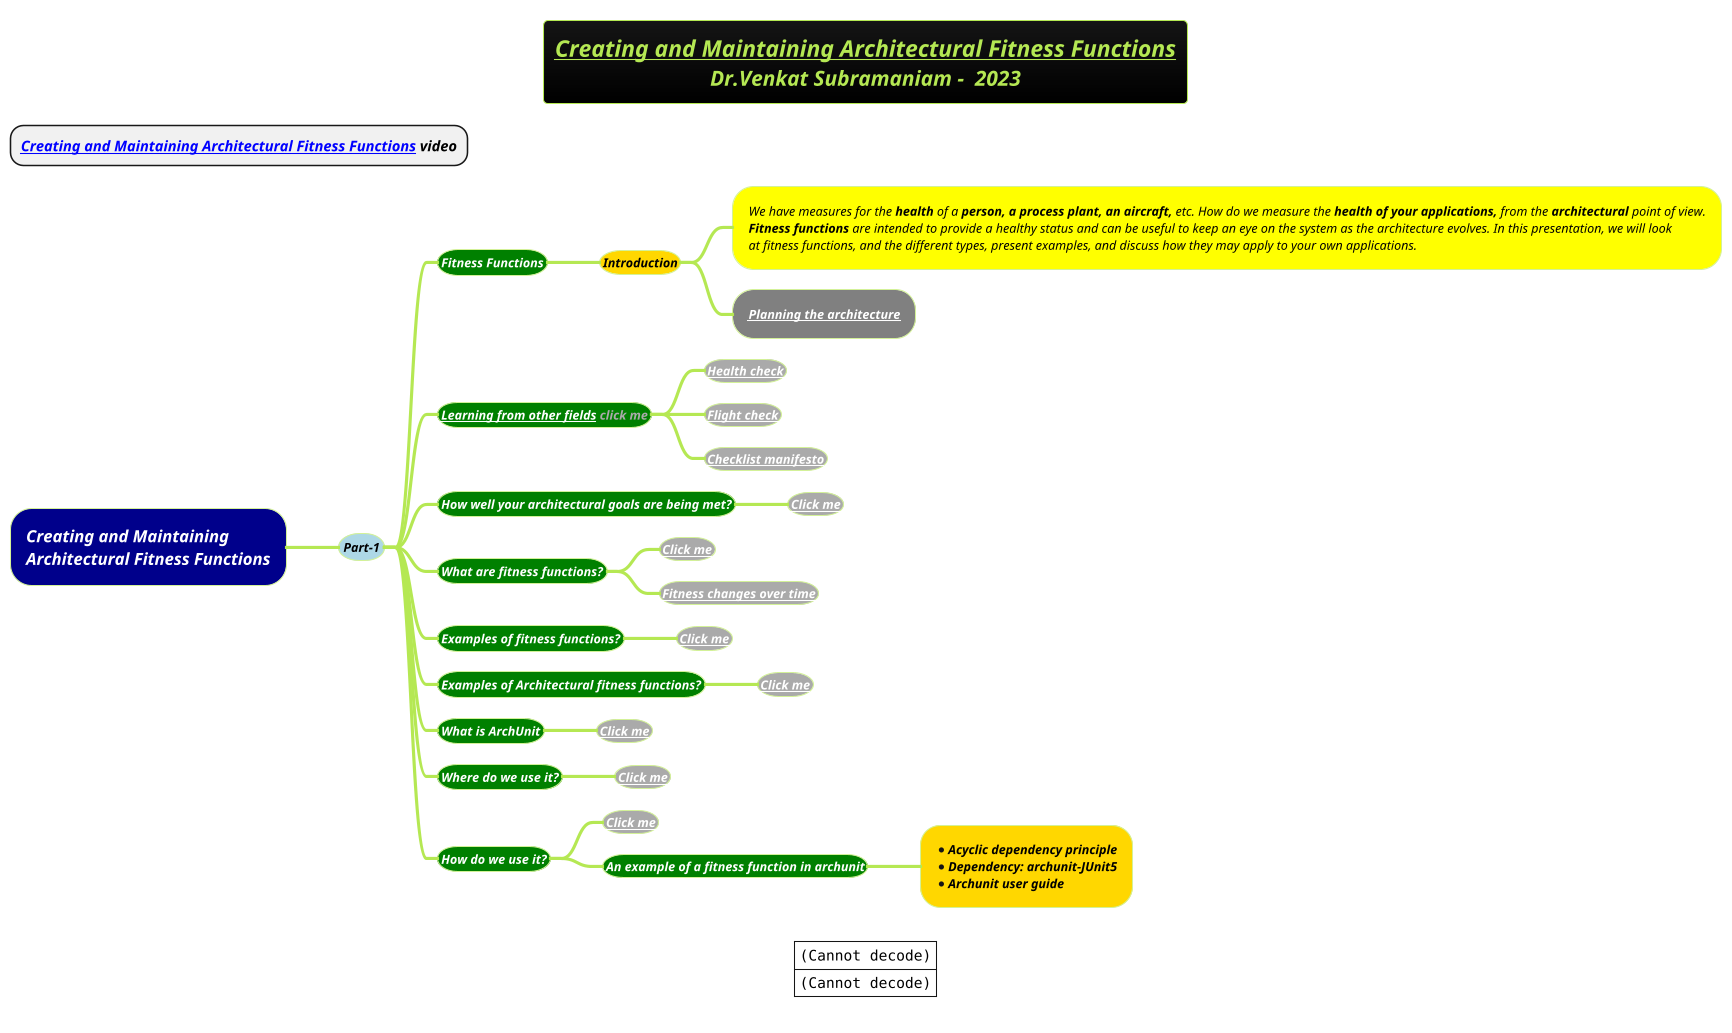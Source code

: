 @startmindmap
title =<i><b><u><size:18>Creating and Maintaining Architectural Fitness Functions\n<i>Dr.Venkat Subramaniam -  2023
caption |<img:images/img_771.png>|\n|<img:images-reuseable/43-evolution-and-birth-of-new-platforms.png>|
* <b><i>[[https://www.youtube.com/watch?v=Ifx__V6O5bg&t=827s&ab_channel=DeveloperSummit Creating and Maintaining Architectural Fitness Functions]] video
!theme hacker

*[#darkblue] <color:white><i>Creating and Maintaining \n<color:white><i>Architectural Fitness Functions
**[#lightblue] <i><color #black><size:12>Part-1
***[#green] <i><color #white><size:12><b>Fitness Functions
****[#gold] <i><color #black><size:12><b>Introduction
*****[#yellow]:<i><color #black><size:12>We have measures for the **health** of a **person, a process plant, an aircraft,** etc. How do we measure the **health of your applications,** from the **architectural** point of view.
<i><color #black><size:12>**Fitness functions** are intended to provide a healthy status and can be useful to keep an eye on the system as the architecture evolves. In this presentation, we will look
<i><color #black><size:12>at fitness functions, and the different types, present examples, and discuss how they may apply to your own applications.;
*****[#grey] <i><color #black><size:12><b>[[docs/3-programming-languages/Venkat-Subramaniam/Head-First-Architecture.puml Planning the architecture]]
***[#green] <i><color #a><size:12><b>[[docs/3-programming-languages/Venkat-Subramaniam/images/img_868.png Learning from other fields]] click me
****[#a] <i><color #white><size:12><b>[[docs/3-programming-languages/Venkat-Subramaniam/images/img_869.png Health check]]
****[#a] <i><color #white><size:12><b>[[docs/3-programming-languages/Venkat-Subramaniam/images/img_870.png Flight check]]
****[#a] <i><color #white><size:12><b>[[docs/3-programming-languages/Venkat-Subramaniam/images/img_871.png Checklist manifesto]]
***[#green] <i><color #white><size:12><b>How well your architectural goals are being met?
****[#a] <i><color #white><size:12><b>[[docs/3-programming-languages/Venkat-Subramaniam/images/img_872.png Click me]]
***[#green] <i><color #white><size:12><b>What are fitness functions?
****[#a] <i><color #white><size:12><b>[[docs/3-programming-languages/Venkat-Subramaniam/images/img_873.png Click me]]
****[#a] <i><color #white><size:12><b>[[docs/3-programming-languages/Venkat-Subramaniam/images/img_879.png Fitness changes over time]]
***[#green] <i><color #white><size:12><b>Examples of fitness functions?
****[#a] <i><color #white><size:12><b>[[docs/3-programming-languages/Venkat-Subramaniam/images/img_874.png Click me]]
***[#green] <i><color #white><size:12><b>Examples of Architectural fitness functions?
****[#a] <i><color #white><size:12><b>[[docs/3-programming-languages/Venkat-Subramaniam/images/img_875.png Click me]]
***[#green] <i><color #white><size:12><b>What is ArchUnit
****[#a] <i><color #white><size:12><b>[[docs/3-programming-languages/Venkat-Subramaniam/images/img_876.png Click me]]
***[#green] <i><color #white><size:12><b>Where do we use it?
****[#a] <i><color #white><size:12><b>[[docs/3-programming-languages/Venkat-Subramaniam/images/img_877.png Click me]]
***[#green] <i><color #white><size:12><b>How do we use it?
****[#a] <i><color #white><size:12><b>[[docs/3-programming-languages/Venkat-Subramaniam/images/img_878.png Click me]]
****[#green] <i><color #white><size:12><b>An example of a fitness function in archunit
*****[#gold]:*<i><color #black><size:12><b>Acyclic dependency principle
*<i><color #black><size:12><b>Dependency: archunit-JUnit5
*<i><color #black><size:12><b>Archunit user guide;






@endmindmap
